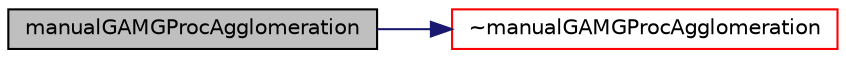 digraph "manualGAMGProcAgglomeration"
{
  bgcolor="transparent";
  edge [fontname="Helvetica",fontsize="10",labelfontname="Helvetica",labelfontsize="10"];
  node [fontname="Helvetica",fontsize="10",shape=record];
  rankdir="LR";
  Node1 [label="manualGAMGProcAgglomeration",height=0.2,width=0.4,color="black", fillcolor="grey75", style="filled", fontcolor="black"];
  Node1 -> Node2 [color="midnightblue",fontsize="10",style="solid",fontname="Helvetica"];
  Node2 [label="~manualGAMGProcAgglomeration",height=0.2,width=0.4,color="red",URL="$a01401.html#a49707f364a73bdc81d2a125230348e96",tooltip="Destructor. "];
}
